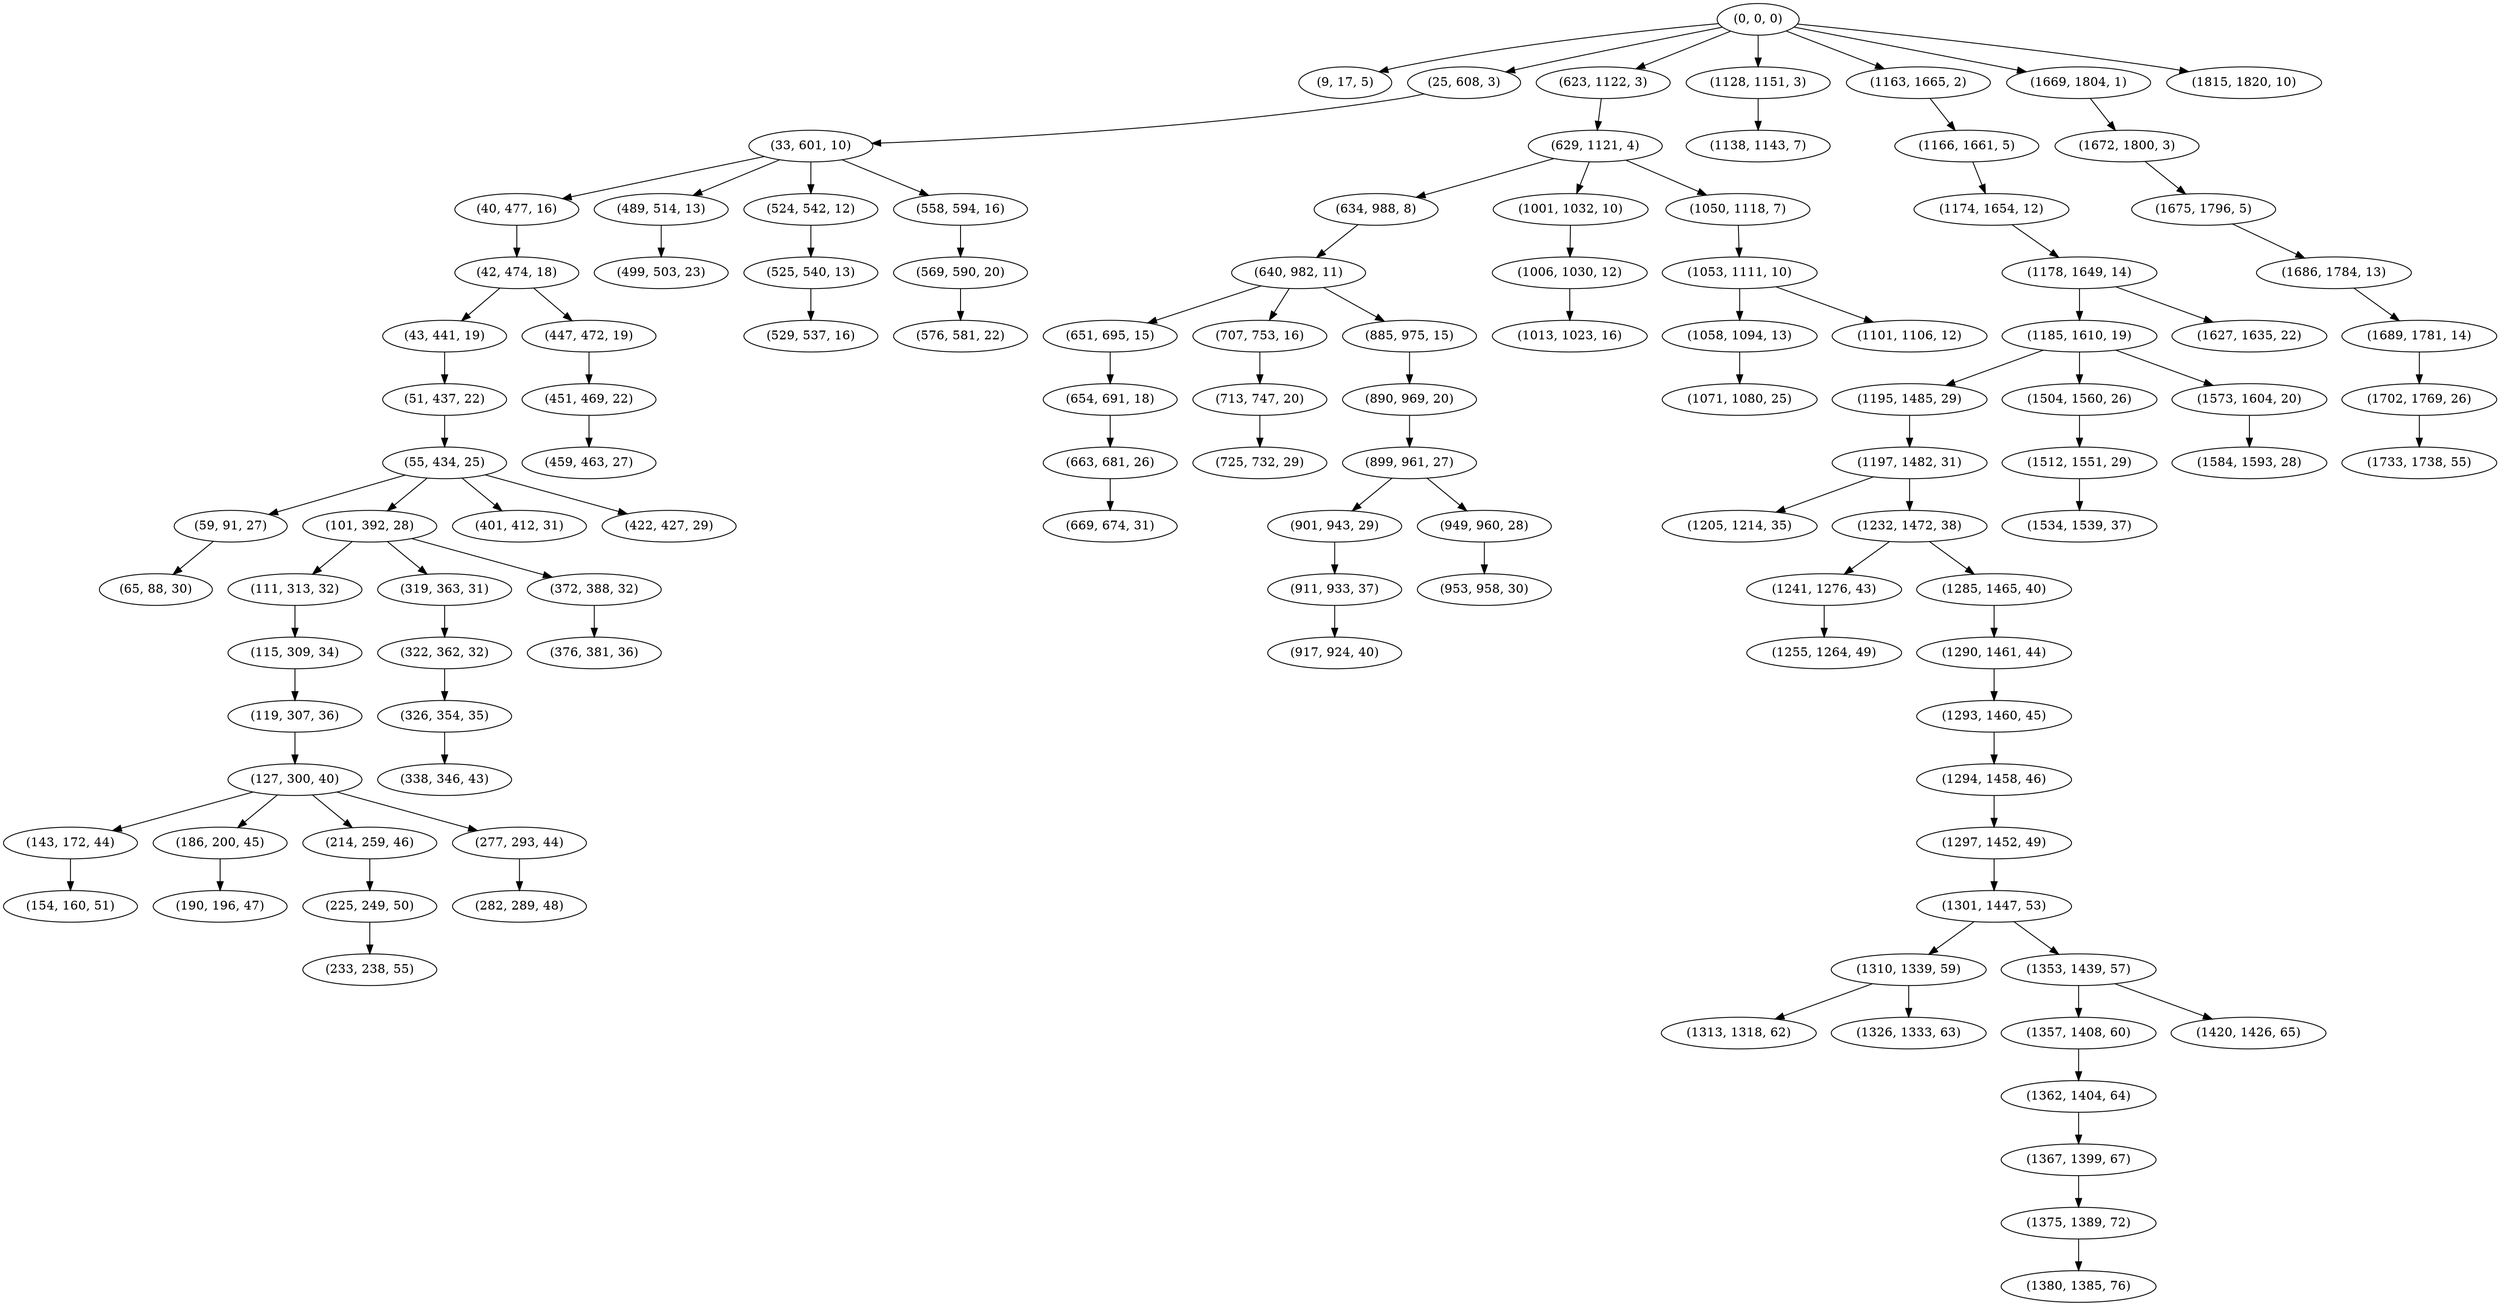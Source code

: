 digraph tree {
    "(0, 0, 0)";
    "(9, 17, 5)";
    "(25, 608, 3)";
    "(33, 601, 10)";
    "(40, 477, 16)";
    "(42, 474, 18)";
    "(43, 441, 19)";
    "(51, 437, 22)";
    "(55, 434, 25)";
    "(59, 91, 27)";
    "(65, 88, 30)";
    "(101, 392, 28)";
    "(111, 313, 32)";
    "(115, 309, 34)";
    "(119, 307, 36)";
    "(127, 300, 40)";
    "(143, 172, 44)";
    "(154, 160, 51)";
    "(186, 200, 45)";
    "(190, 196, 47)";
    "(214, 259, 46)";
    "(225, 249, 50)";
    "(233, 238, 55)";
    "(277, 293, 44)";
    "(282, 289, 48)";
    "(319, 363, 31)";
    "(322, 362, 32)";
    "(326, 354, 35)";
    "(338, 346, 43)";
    "(372, 388, 32)";
    "(376, 381, 36)";
    "(401, 412, 31)";
    "(422, 427, 29)";
    "(447, 472, 19)";
    "(451, 469, 22)";
    "(459, 463, 27)";
    "(489, 514, 13)";
    "(499, 503, 23)";
    "(524, 542, 12)";
    "(525, 540, 13)";
    "(529, 537, 16)";
    "(558, 594, 16)";
    "(569, 590, 20)";
    "(576, 581, 22)";
    "(623, 1122, 3)";
    "(629, 1121, 4)";
    "(634, 988, 8)";
    "(640, 982, 11)";
    "(651, 695, 15)";
    "(654, 691, 18)";
    "(663, 681, 26)";
    "(669, 674, 31)";
    "(707, 753, 16)";
    "(713, 747, 20)";
    "(725, 732, 29)";
    "(885, 975, 15)";
    "(890, 969, 20)";
    "(899, 961, 27)";
    "(901, 943, 29)";
    "(911, 933, 37)";
    "(917, 924, 40)";
    "(949, 960, 28)";
    "(953, 958, 30)";
    "(1001, 1032, 10)";
    "(1006, 1030, 12)";
    "(1013, 1023, 16)";
    "(1050, 1118, 7)";
    "(1053, 1111, 10)";
    "(1058, 1094, 13)";
    "(1071, 1080, 25)";
    "(1101, 1106, 12)";
    "(1128, 1151, 3)";
    "(1138, 1143, 7)";
    "(1163, 1665, 2)";
    "(1166, 1661, 5)";
    "(1174, 1654, 12)";
    "(1178, 1649, 14)";
    "(1185, 1610, 19)";
    "(1195, 1485, 29)";
    "(1197, 1482, 31)";
    "(1205, 1214, 35)";
    "(1232, 1472, 38)";
    "(1241, 1276, 43)";
    "(1255, 1264, 49)";
    "(1285, 1465, 40)";
    "(1290, 1461, 44)";
    "(1293, 1460, 45)";
    "(1294, 1458, 46)";
    "(1297, 1452, 49)";
    "(1301, 1447, 53)";
    "(1310, 1339, 59)";
    "(1313, 1318, 62)";
    "(1326, 1333, 63)";
    "(1353, 1439, 57)";
    "(1357, 1408, 60)";
    "(1362, 1404, 64)";
    "(1367, 1399, 67)";
    "(1375, 1389, 72)";
    "(1380, 1385, 76)";
    "(1420, 1426, 65)";
    "(1504, 1560, 26)";
    "(1512, 1551, 29)";
    "(1534, 1539, 37)";
    "(1573, 1604, 20)";
    "(1584, 1593, 28)";
    "(1627, 1635, 22)";
    "(1669, 1804, 1)";
    "(1672, 1800, 3)";
    "(1675, 1796, 5)";
    "(1686, 1784, 13)";
    "(1689, 1781, 14)";
    "(1702, 1769, 26)";
    "(1733, 1738, 55)";
    "(1815, 1820, 10)";
    "(0, 0, 0)" -> "(9, 17, 5)";
    "(0, 0, 0)" -> "(25, 608, 3)";
    "(0, 0, 0)" -> "(623, 1122, 3)";
    "(0, 0, 0)" -> "(1128, 1151, 3)";
    "(0, 0, 0)" -> "(1163, 1665, 2)";
    "(0, 0, 0)" -> "(1669, 1804, 1)";
    "(0, 0, 0)" -> "(1815, 1820, 10)";
    "(25, 608, 3)" -> "(33, 601, 10)";
    "(33, 601, 10)" -> "(40, 477, 16)";
    "(33, 601, 10)" -> "(489, 514, 13)";
    "(33, 601, 10)" -> "(524, 542, 12)";
    "(33, 601, 10)" -> "(558, 594, 16)";
    "(40, 477, 16)" -> "(42, 474, 18)";
    "(42, 474, 18)" -> "(43, 441, 19)";
    "(42, 474, 18)" -> "(447, 472, 19)";
    "(43, 441, 19)" -> "(51, 437, 22)";
    "(51, 437, 22)" -> "(55, 434, 25)";
    "(55, 434, 25)" -> "(59, 91, 27)";
    "(55, 434, 25)" -> "(101, 392, 28)";
    "(55, 434, 25)" -> "(401, 412, 31)";
    "(55, 434, 25)" -> "(422, 427, 29)";
    "(59, 91, 27)" -> "(65, 88, 30)";
    "(101, 392, 28)" -> "(111, 313, 32)";
    "(101, 392, 28)" -> "(319, 363, 31)";
    "(101, 392, 28)" -> "(372, 388, 32)";
    "(111, 313, 32)" -> "(115, 309, 34)";
    "(115, 309, 34)" -> "(119, 307, 36)";
    "(119, 307, 36)" -> "(127, 300, 40)";
    "(127, 300, 40)" -> "(143, 172, 44)";
    "(127, 300, 40)" -> "(186, 200, 45)";
    "(127, 300, 40)" -> "(214, 259, 46)";
    "(127, 300, 40)" -> "(277, 293, 44)";
    "(143, 172, 44)" -> "(154, 160, 51)";
    "(186, 200, 45)" -> "(190, 196, 47)";
    "(214, 259, 46)" -> "(225, 249, 50)";
    "(225, 249, 50)" -> "(233, 238, 55)";
    "(277, 293, 44)" -> "(282, 289, 48)";
    "(319, 363, 31)" -> "(322, 362, 32)";
    "(322, 362, 32)" -> "(326, 354, 35)";
    "(326, 354, 35)" -> "(338, 346, 43)";
    "(372, 388, 32)" -> "(376, 381, 36)";
    "(447, 472, 19)" -> "(451, 469, 22)";
    "(451, 469, 22)" -> "(459, 463, 27)";
    "(489, 514, 13)" -> "(499, 503, 23)";
    "(524, 542, 12)" -> "(525, 540, 13)";
    "(525, 540, 13)" -> "(529, 537, 16)";
    "(558, 594, 16)" -> "(569, 590, 20)";
    "(569, 590, 20)" -> "(576, 581, 22)";
    "(623, 1122, 3)" -> "(629, 1121, 4)";
    "(629, 1121, 4)" -> "(634, 988, 8)";
    "(629, 1121, 4)" -> "(1001, 1032, 10)";
    "(629, 1121, 4)" -> "(1050, 1118, 7)";
    "(634, 988, 8)" -> "(640, 982, 11)";
    "(640, 982, 11)" -> "(651, 695, 15)";
    "(640, 982, 11)" -> "(707, 753, 16)";
    "(640, 982, 11)" -> "(885, 975, 15)";
    "(651, 695, 15)" -> "(654, 691, 18)";
    "(654, 691, 18)" -> "(663, 681, 26)";
    "(663, 681, 26)" -> "(669, 674, 31)";
    "(707, 753, 16)" -> "(713, 747, 20)";
    "(713, 747, 20)" -> "(725, 732, 29)";
    "(885, 975, 15)" -> "(890, 969, 20)";
    "(890, 969, 20)" -> "(899, 961, 27)";
    "(899, 961, 27)" -> "(901, 943, 29)";
    "(899, 961, 27)" -> "(949, 960, 28)";
    "(901, 943, 29)" -> "(911, 933, 37)";
    "(911, 933, 37)" -> "(917, 924, 40)";
    "(949, 960, 28)" -> "(953, 958, 30)";
    "(1001, 1032, 10)" -> "(1006, 1030, 12)";
    "(1006, 1030, 12)" -> "(1013, 1023, 16)";
    "(1050, 1118, 7)" -> "(1053, 1111, 10)";
    "(1053, 1111, 10)" -> "(1058, 1094, 13)";
    "(1053, 1111, 10)" -> "(1101, 1106, 12)";
    "(1058, 1094, 13)" -> "(1071, 1080, 25)";
    "(1128, 1151, 3)" -> "(1138, 1143, 7)";
    "(1163, 1665, 2)" -> "(1166, 1661, 5)";
    "(1166, 1661, 5)" -> "(1174, 1654, 12)";
    "(1174, 1654, 12)" -> "(1178, 1649, 14)";
    "(1178, 1649, 14)" -> "(1185, 1610, 19)";
    "(1178, 1649, 14)" -> "(1627, 1635, 22)";
    "(1185, 1610, 19)" -> "(1195, 1485, 29)";
    "(1185, 1610, 19)" -> "(1504, 1560, 26)";
    "(1185, 1610, 19)" -> "(1573, 1604, 20)";
    "(1195, 1485, 29)" -> "(1197, 1482, 31)";
    "(1197, 1482, 31)" -> "(1205, 1214, 35)";
    "(1197, 1482, 31)" -> "(1232, 1472, 38)";
    "(1232, 1472, 38)" -> "(1241, 1276, 43)";
    "(1232, 1472, 38)" -> "(1285, 1465, 40)";
    "(1241, 1276, 43)" -> "(1255, 1264, 49)";
    "(1285, 1465, 40)" -> "(1290, 1461, 44)";
    "(1290, 1461, 44)" -> "(1293, 1460, 45)";
    "(1293, 1460, 45)" -> "(1294, 1458, 46)";
    "(1294, 1458, 46)" -> "(1297, 1452, 49)";
    "(1297, 1452, 49)" -> "(1301, 1447, 53)";
    "(1301, 1447, 53)" -> "(1310, 1339, 59)";
    "(1301, 1447, 53)" -> "(1353, 1439, 57)";
    "(1310, 1339, 59)" -> "(1313, 1318, 62)";
    "(1310, 1339, 59)" -> "(1326, 1333, 63)";
    "(1353, 1439, 57)" -> "(1357, 1408, 60)";
    "(1353, 1439, 57)" -> "(1420, 1426, 65)";
    "(1357, 1408, 60)" -> "(1362, 1404, 64)";
    "(1362, 1404, 64)" -> "(1367, 1399, 67)";
    "(1367, 1399, 67)" -> "(1375, 1389, 72)";
    "(1375, 1389, 72)" -> "(1380, 1385, 76)";
    "(1504, 1560, 26)" -> "(1512, 1551, 29)";
    "(1512, 1551, 29)" -> "(1534, 1539, 37)";
    "(1573, 1604, 20)" -> "(1584, 1593, 28)";
    "(1669, 1804, 1)" -> "(1672, 1800, 3)";
    "(1672, 1800, 3)" -> "(1675, 1796, 5)";
    "(1675, 1796, 5)" -> "(1686, 1784, 13)";
    "(1686, 1784, 13)" -> "(1689, 1781, 14)";
    "(1689, 1781, 14)" -> "(1702, 1769, 26)";
    "(1702, 1769, 26)" -> "(1733, 1738, 55)";
}
